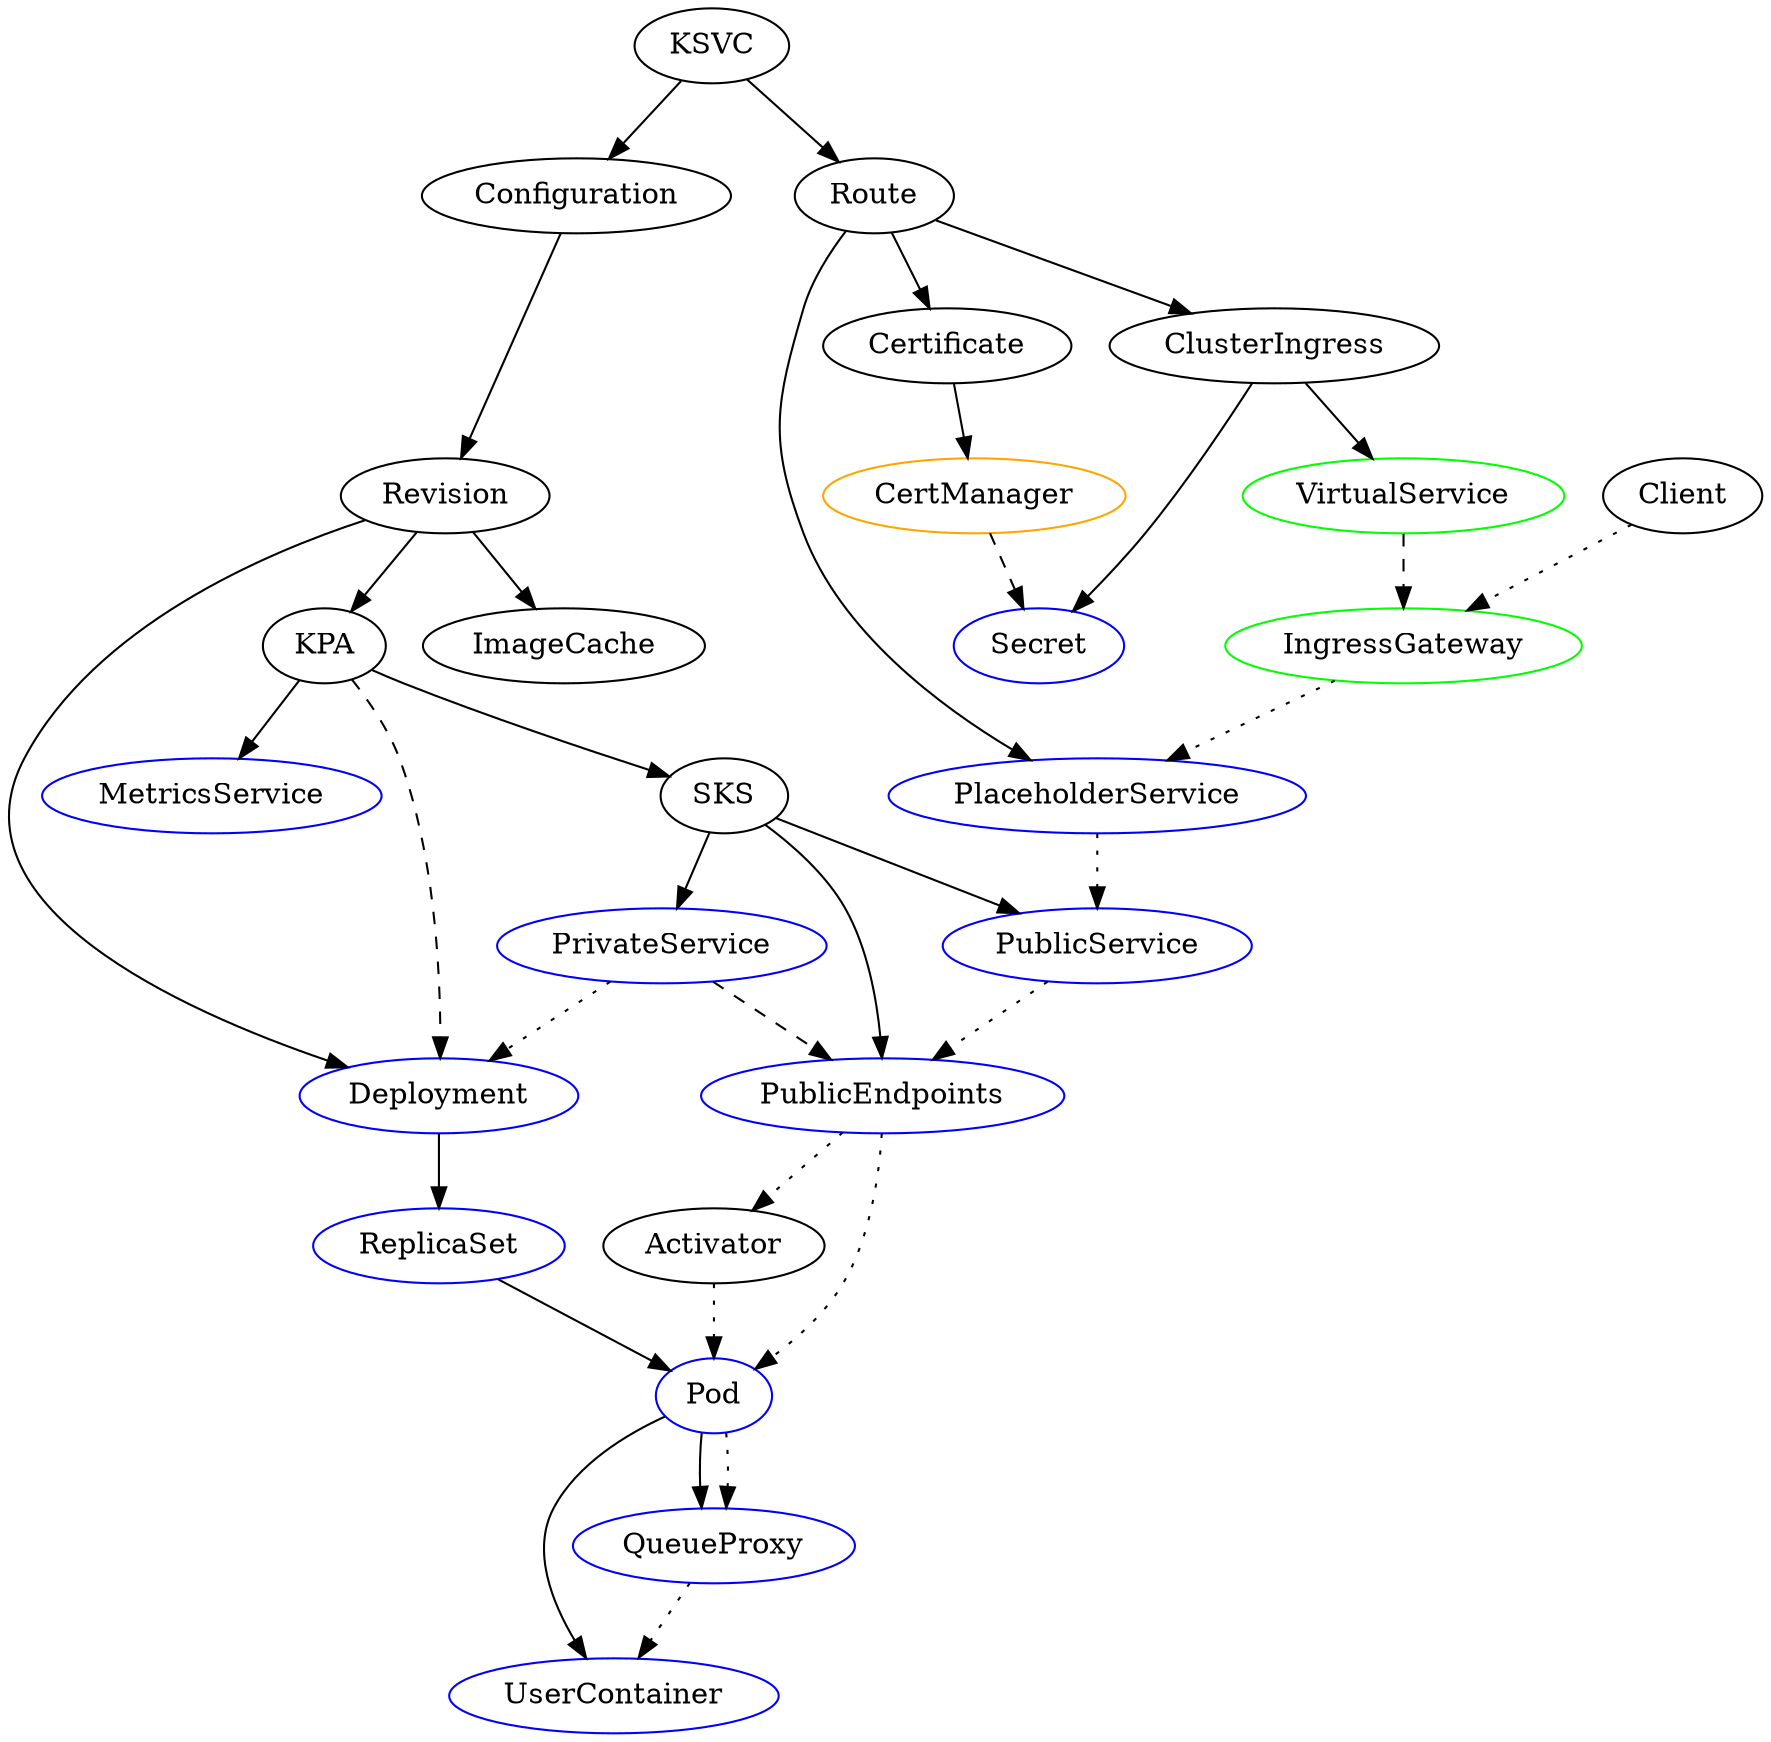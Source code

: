 digraph ReconciliationGraph {
  KSVC -> Configuration
  KSVC -> Route

  Revision -> Deployment
  Revision -> KPA
  Revision -> ImageCache

  KPA -> SKS
  KPA -> MetricsService
  KPA -> Deployment [style=dashed]

  Route -> ClusterIngress
  Route -> PlaceholderService
  Route -> Certificate

  Certificate -> CertManager

  CertManager -> Secret [style=dashed]

  ClusterIngress -> VirtualService
  ClusterIngress -> Secret

  Configuration -> Revision

  SKS -> PublicService
  SKS -> PublicEndpoints
  SKS -> PrivateService

  Deployment -> ReplicaSet

  ReplicaSet -> Pod

  Pod -> UserContainer
  Pod -> QueueProxy

  VirtualService -> IngressGateway [style=dashed]

  PrivateService -> PublicEndpoints [style=dashed]

  // Traffic flow
  Client -> IngressGateway [style=dotted]
  IngressGateway -> PlaceholderService [style=dotted]
  PlaceholderService -> PublicService [style=dotted]
  PublicService -> PublicEndpoints [style=dotted]
  PublicEndpoints -> Pod [style=dotted]
  PublicEndpoints -> Activator [style=dotted]
  Activator -> Pod [style=dotted]
  Pod -> QueueProxy [style=dotted]
  QueueProxy -> UserContainer [style=dotted]

  PrivateService -> Deployment [style=dotted]

  // Kubernetes
  Deployment [color=blue]
  ReplicaSet [color=blue]
  Pod [color=blue]
  PublicService [color=blue]
  PublicEndpoints [color=blue]
  PrivateService [color=blue]
  MetricsService [color=blue]
  PlaceholderService [color=blue]
  Secret [color=blue]
  QueueProxy [color=blue]
  UserContainer [color=blue]

  // Istio
  VirtualService [color=green]
  IngressGateway [color=green]

  // CertManager
  CertManager [color=orange]
}
